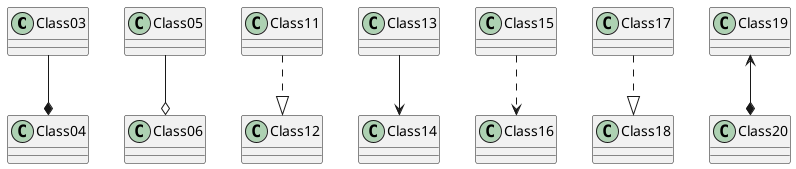 @startuml "Relations"
Class03 --* Class04
Class05 --o Class06
' Class07 ... Class08
' Class09 -- Class10
Class11 ..|> Class12
Class13 --> Class14
Class15 ..> Class16
Class17 ..|> Class18
Class19 <--* Class20
@enduml
